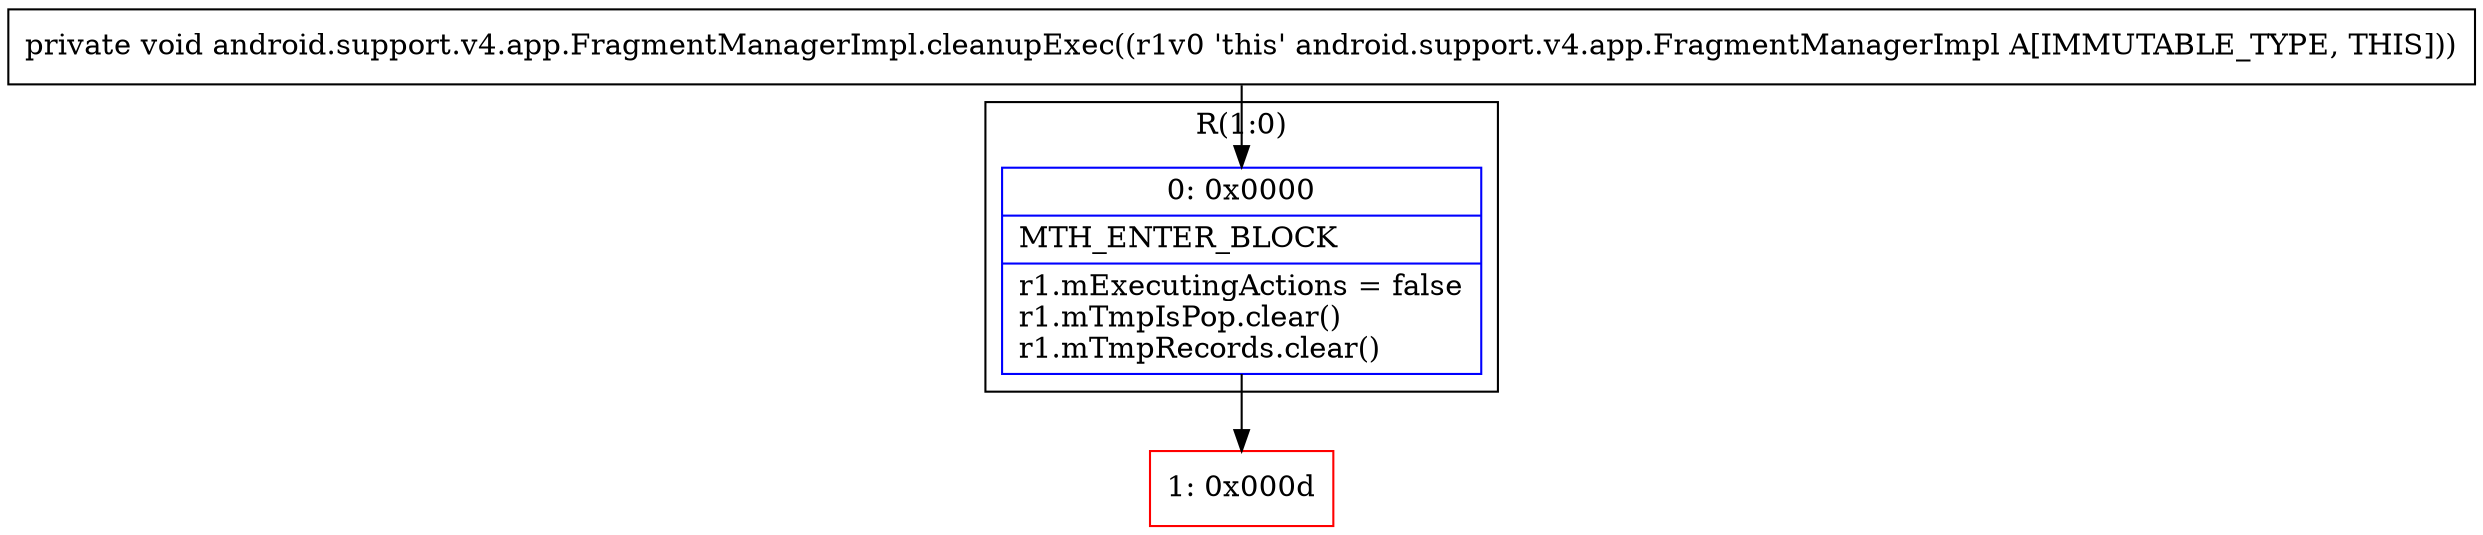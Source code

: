 digraph "CFG forandroid.support.v4.app.FragmentManagerImpl.cleanupExec()V" {
subgraph cluster_Region_1155883127 {
label = "R(1:0)";
node [shape=record,color=blue];
Node_0 [shape=record,label="{0\:\ 0x0000|MTH_ENTER_BLOCK\l|r1.mExecutingActions = false\lr1.mTmpIsPop.clear()\lr1.mTmpRecords.clear()\l}"];
}
Node_1 [shape=record,color=red,label="{1\:\ 0x000d}"];
MethodNode[shape=record,label="{private void android.support.v4.app.FragmentManagerImpl.cleanupExec((r1v0 'this' android.support.v4.app.FragmentManagerImpl A[IMMUTABLE_TYPE, THIS])) }"];
MethodNode -> Node_0;
Node_0 -> Node_1;
}


